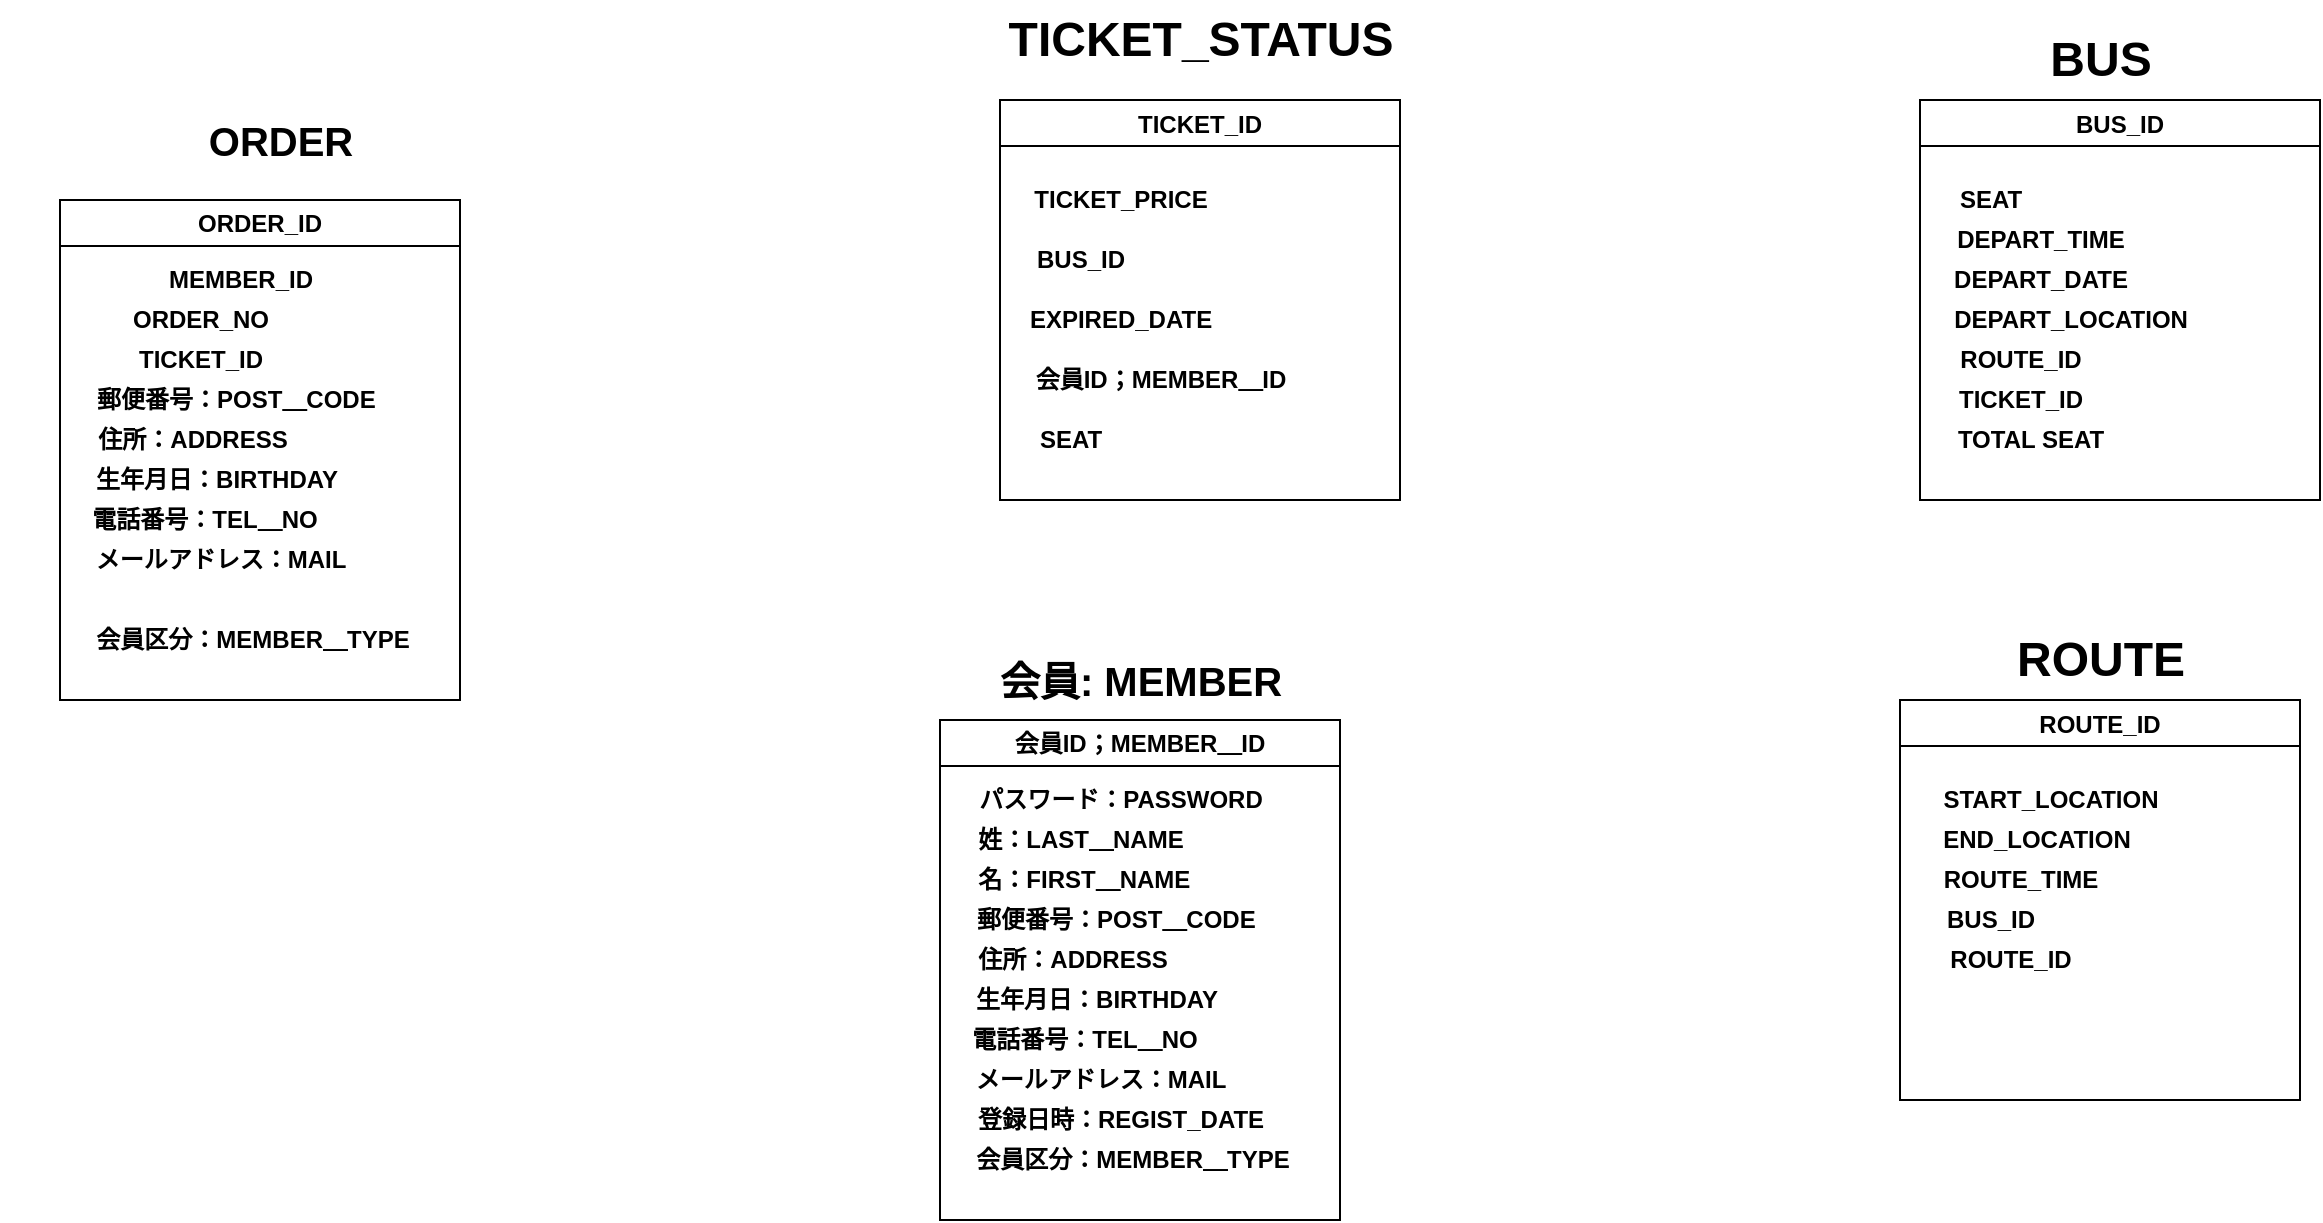 <mxfile version="21.7.2" type="github">
  <diagram name="Page-1" id="74e2e168-ea6b-b213-b513-2b3c1d86103e">
    <mxGraphModel dx="2297" dy="951" grid="1" gridSize="10" guides="1" tooltips="1" connect="1" arrows="1" fold="1" page="1" pageScale="1" pageWidth="1100" pageHeight="850" background="none" math="0" shadow="0">
      <root>
        <mxCell id="0" />
        <mxCell id="1" parent="0" />
        <mxCell id="yDjKqw7yzb0ghYkaqRdv-2" value="会員ID；MEMBER＿ID" style="swimlane;whiteSpace=wrap;html=1;" parent="1" vertex="1">
          <mxGeometry x="270" y="410" width="200" height="250" as="geometry" />
        </mxCell>
        <mxCell id="yDjKqw7yzb0ghYkaqRdv-6" value="パスワード：PASSWORD" style="text;strokeColor=none;fillColor=none;html=1;fontSize=12;fontStyle=1;verticalAlign=middle;align=center;" parent="yDjKqw7yzb0ghYkaqRdv-2" vertex="1">
          <mxGeometry y="30" width="180" height="20" as="geometry" />
        </mxCell>
        <mxCell id="yDjKqw7yzb0ghYkaqRdv-7" value="姓：LAST＿NAME" style="text;strokeColor=none;fillColor=none;html=1;fontSize=12;fontStyle=1;verticalAlign=middle;align=center;" parent="yDjKqw7yzb0ghYkaqRdv-2" vertex="1">
          <mxGeometry x="-20" y="50" width="180" height="20" as="geometry" />
        </mxCell>
        <mxCell id="yDjKqw7yzb0ghYkaqRdv-8" value="&amp;nbsp;名：FIRST＿NAME" style="text;strokeColor=none;fillColor=none;html=1;fontSize=12;fontStyle=1;verticalAlign=middle;align=center;" parent="yDjKqw7yzb0ghYkaqRdv-2" vertex="1">
          <mxGeometry x="-20" y="70" width="180" height="20" as="geometry" />
        </mxCell>
        <mxCell id="yDjKqw7yzb0ghYkaqRdv-9" value="　 郵便番号：POST＿CODE" style="text;strokeColor=none;fillColor=none;html=1;fontSize=12;fontStyle=1;verticalAlign=middle;align=center;" parent="yDjKqw7yzb0ghYkaqRdv-2" vertex="1">
          <mxGeometry x="-10" y="90" width="180" height="20" as="geometry" />
        </mxCell>
        <mxCell id="yDjKqw7yzb0ghYkaqRdv-10" value="　住所：ADDRESS" style="text;strokeColor=none;fillColor=none;html=1;fontSize=12;fontStyle=1;verticalAlign=middle;align=center;" parent="yDjKqw7yzb0ghYkaqRdv-2" vertex="1">
          <mxGeometry x="-30" y="110" width="180" height="20" as="geometry" />
        </mxCell>
        <mxCell id="yDjKqw7yzb0ghYkaqRdv-69" value="　　　生年月日：BIRTHDAY" style="text;strokeColor=none;fillColor=none;html=1;fontSize=12;fontStyle=1;verticalAlign=middle;align=center;" parent="yDjKqw7yzb0ghYkaqRdv-2" vertex="1">
          <mxGeometry x="-30" y="130" width="180" height="20" as="geometry" />
        </mxCell>
        <mxCell id="yDjKqw7yzb0ghYkaqRdv-70" value="　　電話番号：TEL＿NO" style="text;strokeColor=none;fillColor=none;html=1;fontSize=12;fontStyle=1;verticalAlign=middle;align=center;" parent="yDjKqw7yzb0ghYkaqRdv-2" vertex="1">
          <mxGeometry x="-30" y="150" width="180" height="20" as="geometry" />
        </mxCell>
        <mxCell id="yDjKqw7yzb0ghYkaqRdv-71" value="メールアドレス：MAIL" style="text;strokeColor=none;fillColor=none;html=1;fontSize=12;fontStyle=1;verticalAlign=middle;align=center;" parent="yDjKqw7yzb0ghYkaqRdv-2" vertex="1">
          <mxGeometry x="-10" y="170" width="180" height="20" as="geometry" />
        </mxCell>
        <mxCell id="yDjKqw7yzb0ghYkaqRdv-72" value="登録日時：REGIST_DATE" style="text;strokeColor=none;fillColor=none;html=1;fontSize=12;fontStyle=1;verticalAlign=middle;align=center;" parent="yDjKqw7yzb0ghYkaqRdv-2" vertex="1">
          <mxGeometry y="190" width="180" height="20" as="geometry" />
        </mxCell>
        <mxCell id="yDjKqw7yzb0ghYkaqRdv-73" value="　会員区分：MEMBER＿TYPE" style="text;strokeColor=none;fillColor=none;html=1;fontSize=12;fontStyle=1;verticalAlign=middle;align=center;" parent="yDjKqw7yzb0ghYkaqRdv-2" vertex="1">
          <mxGeometry y="210" width="180" height="20" as="geometry" />
        </mxCell>
        <mxCell id="yDjKqw7yzb0ghYkaqRdv-3" value="会員: MEMBER" style="text;strokeColor=none;fillColor=none;html=1;fontSize=20;fontStyle=1;verticalAlign=middle;align=center;" parent="1" vertex="1">
          <mxGeometry x="270" y="370" width="200" height="40" as="geometry" />
        </mxCell>
        <mxCell id="yDjKqw7yzb0ghYkaqRdv-76" value="TICKET_ID" style="swimlane;" parent="1" vertex="1">
          <mxGeometry x="300" y="100" width="200" height="200" as="geometry" />
        </mxCell>
        <mxCell id="6Mnsdf7yAfQ03zAd6nEP-5" value="TICKET_PRICE" style="text;strokeColor=none;fillColor=none;html=1;fontSize=12;fontStyle=1;verticalAlign=middle;align=center;" parent="yDjKqw7yzb0ghYkaqRdv-76" vertex="1">
          <mxGeometry x="-30" y="40" width="180" height="20" as="geometry" />
        </mxCell>
        <mxCell id="6Mnsdf7yAfQ03zAd6nEP-6" value="BUS_ID" style="text;strokeColor=none;fillColor=none;html=1;fontSize=12;fontStyle=1;verticalAlign=middle;align=center;" parent="yDjKqw7yzb0ghYkaqRdv-76" vertex="1">
          <mxGeometry x="-50" y="70" width="180" height="20" as="geometry" />
        </mxCell>
        <mxCell id="6Mnsdf7yAfQ03zAd6nEP-7" value="EXPIRED_DATE" style="text;strokeColor=none;fillColor=none;html=1;fontSize=12;fontStyle=1;verticalAlign=middle;align=center;" parent="yDjKqw7yzb0ghYkaqRdv-76" vertex="1">
          <mxGeometry x="-30" y="100" width="180" height="20" as="geometry" />
        </mxCell>
        <mxCell id="6Mnsdf7yAfQ03zAd6nEP-16" value="会員ID；MEMBER＿ID" style="text;strokeColor=none;fillColor=none;html=1;fontSize=12;fontStyle=1;verticalAlign=middle;align=center;" parent="yDjKqw7yzb0ghYkaqRdv-76" vertex="1">
          <mxGeometry x="-10" y="130" width="180" height="20" as="geometry" />
        </mxCell>
        <mxCell id="6Mnsdf7yAfQ03zAd6nEP-26" value="SEAT" style="text;strokeColor=none;fillColor=none;html=1;fontSize=12;fontStyle=1;verticalAlign=middle;align=center;" parent="yDjKqw7yzb0ghYkaqRdv-76" vertex="1">
          <mxGeometry x="-60" y="160" width="190" height="20" as="geometry" />
        </mxCell>
        <mxCell id="6Mnsdf7yAfQ03zAd6nEP-9" value="TICKET_STATUS" style="text;strokeColor=none;fillColor=none;html=1;fontSize=24;fontStyle=1;verticalAlign=middle;align=center;" parent="1" vertex="1">
          <mxGeometry x="300" y="50" width="200" height="40" as="geometry" />
        </mxCell>
        <mxCell id="6Mnsdf7yAfQ03zAd6nEP-10" value="BUS_ID" style="swimlane;" parent="1" vertex="1">
          <mxGeometry x="760" y="100" width="200" height="200" as="geometry" />
        </mxCell>
        <mxCell id="6Mnsdf7yAfQ03zAd6nEP-11" value="SEAT" style="text;strokeColor=none;fillColor=none;html=1;fontSize=12;fontStyle=1;verticalAlign=middle;align=center;" parent="6Mnsdf7yAfQ03zAd6nEP-10" vertex="1">
          <mxGeometry x="-60" y="40" width="190" height="20" as="geometry" />
        </mxCell>
        <mxCell id="6Mnsdf7yAfQ03zAd6nEP-12" value="DEPART_TIME" style="text;strokeColor=none;fillColor=none;html=1;fontSize=12;fontStyle=1;verticalAlign=middle;align=center;" parent="6Mnsdf7yAfQ03zAd6nEP-10" vertex="1">
          <mxGeometry x="-30" y="60" width="180" height="20" as="geometry" />
        </mxCell>
        <mxCell id="6Mnsdf7yAfQ03zAd6nEP-13" value="DEPART_DATE" style="text;strokeColor=none;fillColor=none;html=1;fontSize=12;fontStyle=1;verticalAlign=middle;align=center;" parent="6Mnsdf7yAfQ03zAd6nEP-10" vertex="1">
          <mxGeometry x="-30" y="80" width="180" height="20" as="geometry" />
        </mxCell>
        <mxCell id="6Mnsdf7yAfQ03zAd6nEP-14" value="DEPART_LOCATION" style="text;strokeColor=none;fillColor=none;html=1;fontSize=12;fontStyle=1;verticalAlign=middle;align=center;" parent="6Mnsdf7yAfQ03zAd6nEP-10" vertex="1">
          <mxGeometry x="-20" y="100" width="190" height="20" as="geometry" />
        </mxCell>
        <mxCell id="6Mnsdf7yAfQ03zAd6nEP-18" value="ROUTE_ID" style="text;strokeColor=none;fillColor=none;html=1;fontSize=12;fontStyle=1;verticalAlign=middle;align=center;" parent="6Mnsdf7yAfQ03zAd6nEP-10" vertex="1">
          <mxGeometry x="-50" y="120" width="200" height="20" as="geometry" />
        </mxCell>
        <mxCell id="6Mnsdf7yAfQ03zAd6nEP-27" value="TICKET_ID" style="text;strokeColor=none;fillColor=none;html=1;fontSize=12;fontStyle=1;verticalAlign=middle;align=center;" parent="6Mnsdf7yAfQ03zAd6nEP-10" vertex="1">
          <mxGeometry x="-45" y="140" width="190" height="20" as="geometry" />
        </mxCell>
        <mxCell id="UGFwMmbldTLrsSRiIsaC-10" value="TOTAL SEAT" style="text;strokeColor=none;fillColor=none;html=1;fontSize=12;fontStyle=1;verticalAlign=middle;align=center;" vertex="1" parent="6Mnsdf7yAfQ03zAd6nEP-10">
          <mxGeometry x="-35" y="160" width="180" height="20" as="geometry" />
        </mxCell>
        <mxCell id="6Mnsdf7yAfQ03zAd6nEP-15" value="BUS" style="text;strokeColor=none;fillColor=none;html=1;fontSize=24;fontStyle=1;verticalAlign=middle;align=center;" parent="1" vertex="1">
          <mxGeometry x="750" y="60" width="200" height="40" as="geometry" />
        </mxCell>
        <mxCell id="6Mnsdf7yAfQ03zAd6nEP-19" value="ROUTE_ID" style="swimlane;" parent="1" vertex="1">
          <mxGeometry x="750" y="400" width="200" height="200" as="geometry" />
        </mxCell>
        <mxCell id="6Mnsdf7yAfQ03zAd6nEP-20" value="START_LOCATION" style="text;strokeColor=none;fillColor=none;html=1;fontSize=12;fontStyle=1;verticalAlign=middle;align=center;" parent="6Mnsdf7yAfQ03zAd6nEP-19" vertex="1">
          <mxGeometry x="-20" y="40" width="190" height="20" as="geometry" />
        </mxCell>
        <mxCell id="6Mnsdf7yAfQ03zAd6nEP-21" value="END_LOCATION" style="text;strokeColor=none;fillColor=none;html=1;fontSize=12;fontStyle=1;verticalAlign=middle;align=center;" parent="6Mnsdf7yAfQ03zAd6nEP-19" vertex="1">
          <mxGeometry x="-30" y="60" width="195" height="20" as="geometry" />
        </mxCell>
        <mxCell id="6Mnsdf7yAfQ03zAd6nEP-22" value="ROUTE_TIME" style="text;strokeColor=none;fillColor=none;html=1;fontSize=12;fontStyle=1;verticalAlign=middle;align=center;" parent="6Mnsdf7yAfQ03zAd6nEP-19" vertex="1">
          <mxGeometry x="-30" y="80" width="180" height="20" as="geometry" />
        </mxCell>
        <mxCell id="6Mnsdf7yAfQ03zAd6nEP-23" value="BUS_ID" style="text;strokeColor=none;fillColor=none;html=1;fontSize=12;fontStyle=1;verticalAlign=middle;align=center;" parent="6Mnsdf7yAfQ03zAd6nEP-19" vertex="1">
          <mxGeometry x="-50" y="100" width="190" height="20" as="geometry" />
        </mxCell>
        <mxCell id="6Mnsdf7yAfQ03zAd6nEP-24" value="ROUTE_ID" style="text;strokeColor=none;fillColor=none;html=1;fontSize=12;fontStyle=1;verticalAlign=middle;align=center;" parent="6Mnsdf7yAfQ03zAd6nEP-19" vertex="1">
          <mxGeometry x="-50" y="120" width="210" height="20" as="geometry" />
        </mxCell>
        <mxCell id="6Mnsdf7yAfQ03zAd6nEP-25" value="ROUTE" style="text;strokeColor=none;fillColor=none;html=1;fontSize=24;fontStyle=1;verticalAlign=middle;align=center;" parent="1" vertex="1">
          <mxGeometry x="750" y="360" width="200" height="40" as="geometry" />
        </mxCell>
        <mxCell id="UGFwMmbldTLrsSRiIsaC-1" value="ORDER_ID" style="swimlane;whiteSpace=wrap;html=1;" vertex="1" parent="1">
          <mxGeometry x="-170" y="150" width="200" height="250" as="geometry" />
        </mxCell>
        <mxCell id="UGFwMmbldTLrsSRiIsaC-2" value="MEMBER_ID" style="text;strokeColor=none;fillColor=none;html=1;fontSize=12;fontStyle=1;verticalAlign=middle;align=center;" vertex="1" parent="UGFwMmbldTLrsSRiIsaC-1">
          <mxGeometry y="30" width="180" height="20" as="geometry" />
        </mxCell>
        <mxCell id="UGFwMmbldTLrsSRiIsaC-3" value="ORDER_NO" style="text;strokeColor=none;fillColor=none;html=1;fontSize=12;fontStyle=1;verticalAlign=middle;align=center;" vertex="1" parent="UGFwMmbldTLrsSRiIsaC-1">
          <mxGeometry x="-20" y="50" width="180" height="20" as="geometry" />
        </mxCell>
        <mxCell id="UGFwMmbldTLrsSRiIsaC-4" value="TICKET_ID" style="text;strokeColor=none;fillColor=none;html=1;fontSize=12;fontStyle=1;verticalAlign=middle;align=center;" vertex="1" parent="UGFwMmbldTLrsSRiIsaC-1">
          <mxGeometry x="-20" y="70" width="180" height="20" as="geometry" />
        </mxCell>
        <mxCell id="UGFwMmbldTLrsSRiIsaC-5" value="　 郵便番号：POST＿CODE" style="text;strokeColor=none;fillColor=none;html=1;fontSize=12;fontStyle=1;verticalAlign=middle;align=center;" vertex="1" parent="UGFwMmbldTLrsSRiIsaC-1">
          <mxGeometry x="-10" y="90" width="180" height="20" as="geometry" />
        </mxCell>
        <mxCell id="UGFwMmbldTLrsSRiIsaC-6" value="　住所：ADDRESS" style="text;strokeColor=none;fillColor=none;html=1;fontSize=12;fontStyle=1;verticalAlign=middle;align=center;" vertex="1" parent="UGFwMmbldTLrsSRiIsaC-1">
          <mxGeometry x="-30" y="110" width="180" height="20" as="geometry" />
        </mxCell>
        <mxCell id="UGFwMmbldTLrsSRiIsaC-7" value="　　　生年月日：BIRTHDAY" style="text;strokeColor=none;fillColor=none;html=1;fontSize=12;fontStyle=1;verticalAlign=middle;align=center;" vertex="1" parent="UGFwMmbldTLrsSRiIsaC-1">
          <mxGeometry x="-30" y="130" width="180" height="20" as="geometry" />
        </mxCell>
        <mxCell id="UGFwMmbldTLrsSRiIsaC-8" value="　　電話番号：TEL＿NO" style="text;strokeColor=none;fillColor=none;html=1;fontSize=12;fontStyle=1;verticalAlign=middle;align=center;" vertex="1" parent="UGFwMmbldTLrsSRiIsaC-1">
          <mxGeometry x="-30" y="150" width="180" height="20" as="geometry" />
        </mxCell>
        <mxCell id="UGFwMmbldTLrsSRiIsaC-9" value="メールアドレス：MAIL" style="text;strokeColor=none;fillColor=none;html=1;fontSize=12;fontStyle=1;verticalAlign=middle;align=center;" vertex="1" parent="UGFwMmbldTLrsSRiIsaC-1">
          <mxGeometry x="-10" y="170" width="180" height="20" as="geometry" />
        </mxCell>
        <mxCell id="UGFwMmbldTLrsSRiIsaC-11" value="　会員区分：MEMBER＿TYPE" style="text;strokeColor=none;fillColor=none;html=1;fontSize=12;fontStyle=1;verticalAlign=middle;align=center;" vertex="1" parent="UGFwMmbldTLrsSRiIsaC-1">
          <mxGeometry y="210" width="180" height="20" as="geometry" />
        </mxCell>
        <mxCell id="UGFwMmbldTLrsSRiIsaC-12" value="ORDER" style="text;strokeColor=none;fillColor=none;html=1;fontSize=20;fontStyle=1;verticalAlign=middle;align=center;" vertex="1" parent="1">
          <mxGeometry x="-160" y="100" width="200" height="40" as="geometry" />
        </mxCell>
      </root>
    </mxGraphModel>
  </diagram>
</mxfile>
